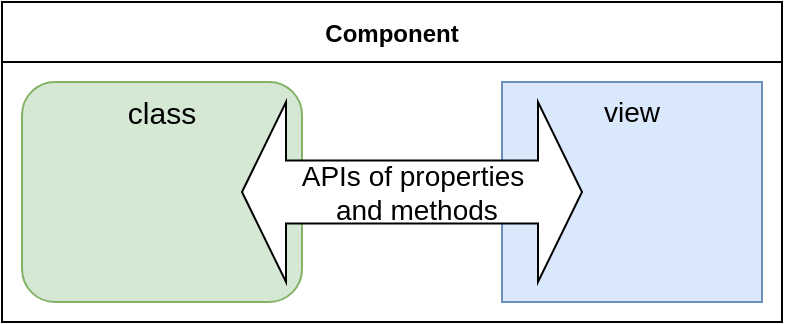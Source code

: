 <mxfile version="14.7.6" type="device"><diagram id="hj-z1yz8en4jJloD_hQp" name="Page-1"><mxGraphModel dx="868" dy="492" grid="1" gridSize="10" guides="1" tooltips="1" connect="1" arrows="1" fold="1" page="1" pageScale="1" pageWidth="850" pageHeight="1100" math="0" shadow="0"><root><mxCell id="0"/><mxCell id="1" parent="0"/><mxCell id="xDgGS-6L--9-t0TNXHHK-2" value="Component" style="swimlane;startSize=30;" vertex="1" parent="1"><mxGeometry x="230" y="140" width="390" height="160" as="geometry"/></mxCell><mxCell id="xDgGS-6L--9-t0TNXHHK-4" value="&lt;font style=&quot;font-size: 15px&quot;&gt;class&lt;/font&gt;" style="rounded=1;whiteSpace=wrap;html=1;verticalAlign=top;fillColor=#d5e8d4;strokeColor=#82b366;" vertex="1" parent="xDgGS-6L--9-t0TNXHHK-2"><mxGeometry x="10" y="40" width="140" height="110" as="geometry"/></mxCell><mxCell id="xDgGS-6L--9-t0TNXHHK-5" value="view" style="rounded=0;whiteSpace=wrap;html=1;verticalAlign=top;fontSize=14;fillColor=#dae8fc;strokeColor=#6c8ebf;" vertex="1" parent="xDgGS-6L--9-t0TNXHHK-2"><mxGeometry x="250" y="40" width="130" height="110" as="geometry"/></mxCell><mxCell id="xDgGS-6L--9-t0TNXHHK-6" value="APIs of properties&lt;br&gt;&amp;nbsp;and methods" style="html=1;shadow=0;dashed=0;align=center;verticalAlign=middle;shape=mxgraph.arrows2.twoWayArrow;dy=0.65;dx=22;fontSize=14;" vertex="1" parent="xDgGS-6L--9-t0TNXHHK-2"><mxGeometry x="120" y="50" width="170" height="90" as="geometry"/></mxCell></root></mxGraphModel></diagram></mxfile>